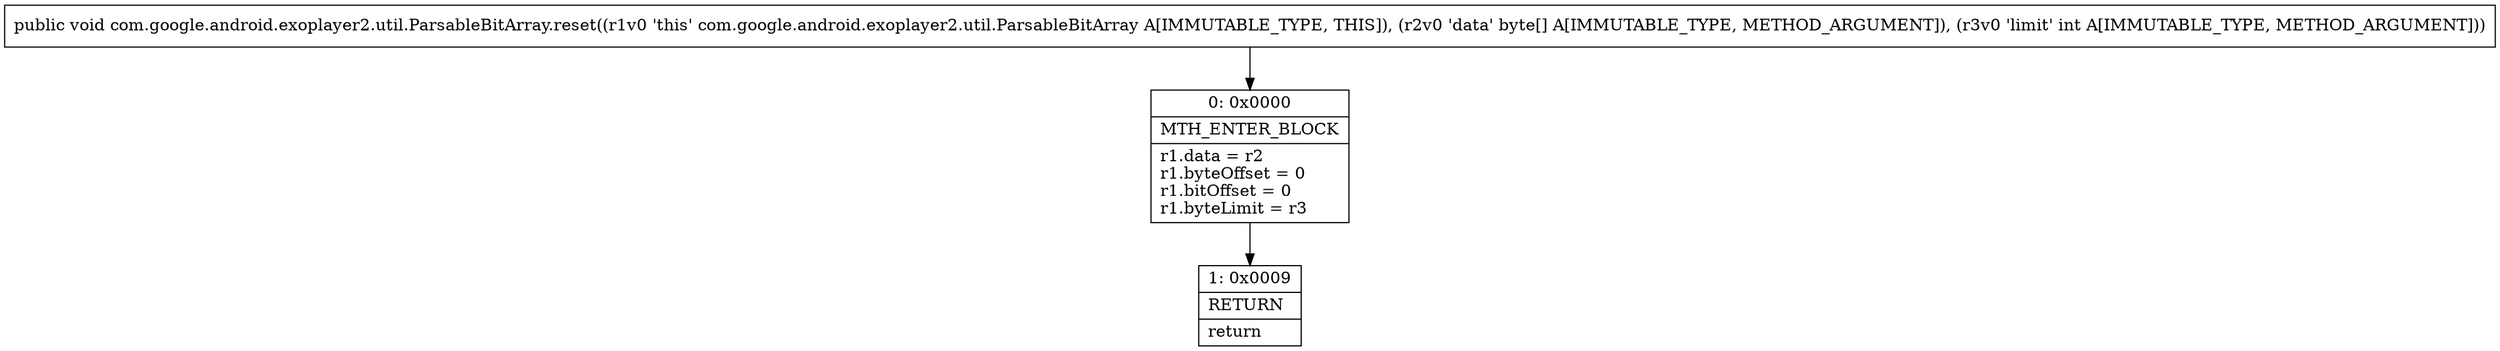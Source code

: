 digraph "CFG forcom.google.android.exoplayer2.util.ParsableBitArray.reset([BI)V" {
Node_0 [shape=record,label="{0\:\ 0x0000|MTH_ENTER_BLOCK\l|r1.data = r2\lr1.byteOffset = 0\lr1.bitOffset = 0\lr1.byteLimit = r3\l}"];
Node_1 [shape=record,label="{1\:\ 0x0009|RETURN\l|return\l}"];
MethodNode[shape=record,label="{public void com.google.android.exoplayer2.util.ParsableBitArray.reset((r1v0 'this' com.google.android.exoplayer2.util.ParsableBitArray A[IMMUTABLE_TYPE, THIS]), (r2v0 'data' byte[] A[IMMUTABLE_TYPE, METHOD_ARGUMENT]), (r3v0 'limit' int A[IMMUTABLE_TYPE, METHOD_ARGUMENT])) }"];
MethodNode -> Node_0;
Node_0 -> Node_1;
}

